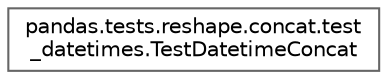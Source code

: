 digraph "Graphical Class Hierarchy"
{
 // LATEX_PDF_SIZE
  bgcolor="transparent";
  edge [fontname=Helvetica,fontsize=10,labelfontname=Helvetica,labelfontsize=10];
  node [fontname=Helvetica,fontsize=10,shape=box,height=0.2,width=0.4];
  rankdir="LR";
  Node0 [id="Node000000",label="pandas.tests.reshape.concat.test\l_datetimes.TestDatetimeConcat",height=0.2,width=0.4,color="grey40", fillcolor="white", style="filled",URL="$d3/dce/classpandas_1_1tests_1_1reshape_1_1concat_1_1test__datetimes_1_1TestDatetimeConcat.html",tooltip=" "];
}
